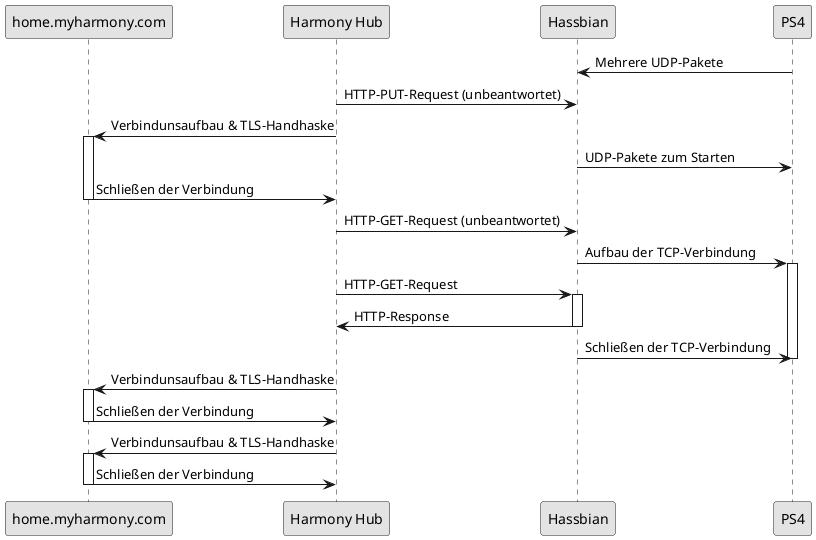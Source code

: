 @startuml ps-ein-harmony
skinparam componentStyle uml2
skinparam monochrome true

participant "home.myharmony.com" as mh
participant "Harmony Hub" as hu
participant "Hassbian" as ha
participant "PS4" as p


p -> ha : Mehrere UDP-Pakete
hu -> ha: HTTP-PUT-Request (unbeantwortet)
hu -> mh : Verbindunsaufbau & TLS-Handhaske
activate mh

ha -> p : UDP-Pakete zum Starten

mh -> hu : Schließen der Verbindung
deactivate mh


hu -> ha: HTTP-GET-Request (unbeantwortet)

ha -> p : Aufbau der TCP-Verbindung
activate p

hu -> ha: HTTP-GET-Request
activate ha
ha -> hu: HTTP-Response
deactivate ha

ha -> p : Schließen der TCP-Verbindung
deactivate p

hu -> mh : Verbindunsaufbau & TLS-Handhaske
activate mh
mh -> hu : Schließen der Verbindung
deactivate mh
hu -> mh : Verbindunsaufbau & TLS-Handhaske
activate mh
mh -> hu : Schließen der Verbindung
deactivate mh

@enduml